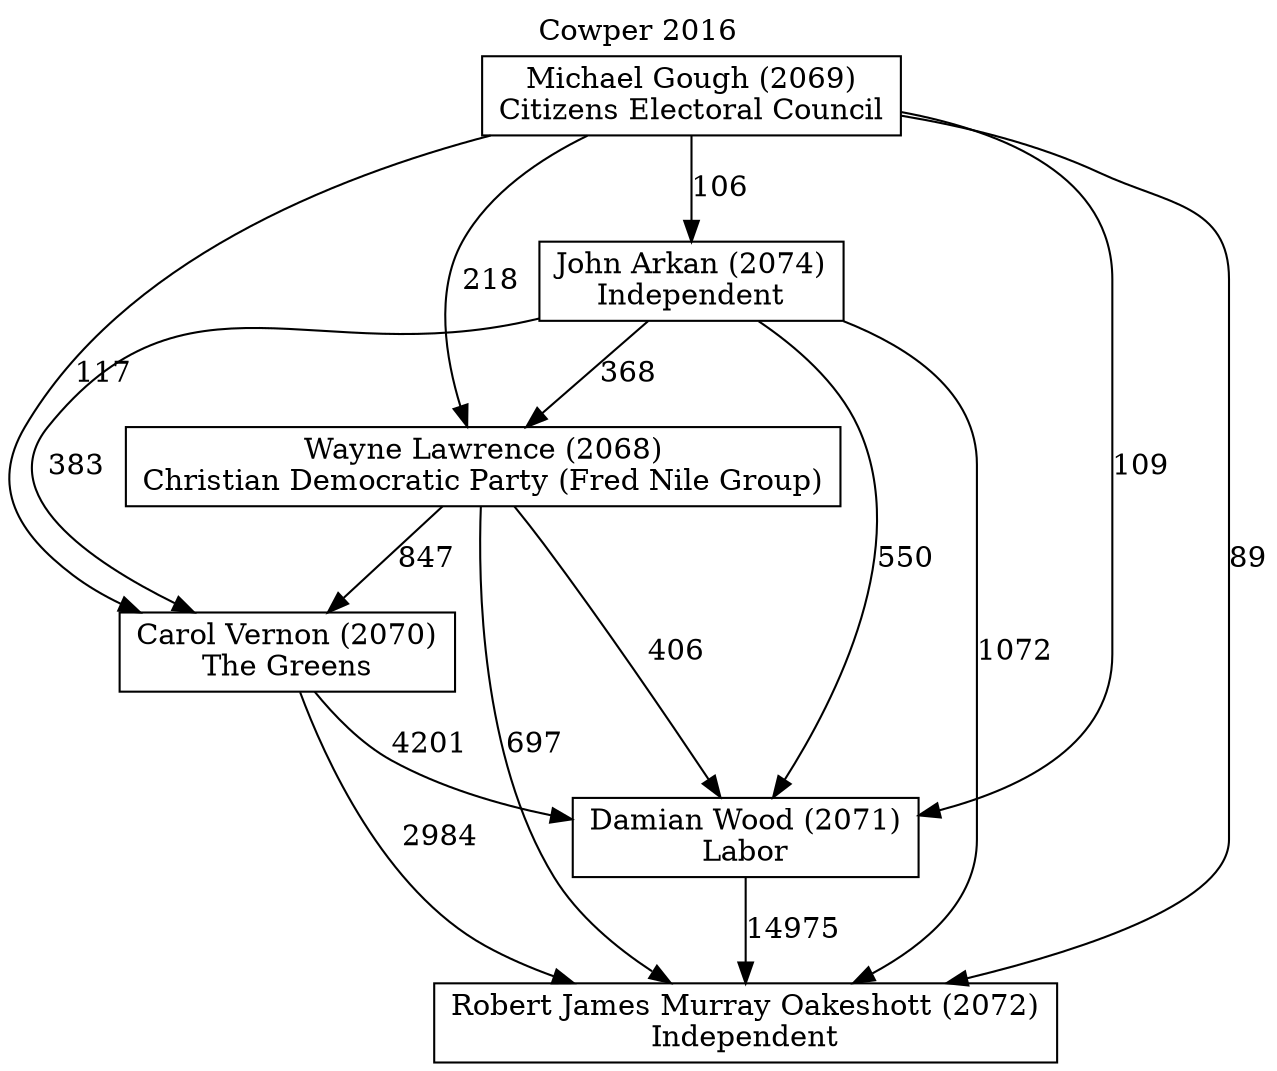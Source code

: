 // House preference flow
digraph "Robert James Murray Oakeshott (2072)_Cowper_2016" {
	graph [label="Cowper 2016" labelloc=t mclimit=10]
	node [shape=box]
	"John Arkan (2074)" [label="John Arkan (2074)
Independent"]
	"Carol Vernon (2070)" [label="Carol Vernon (2070)
The Greens"]
	"Wayne Lawrence (2068)" [label="Wayne Lawrence (2068)
Christian Democratic Party (Fred Nile Group)"]
	"Damian Wood (2071)" [label="Damian Wood (2071)
Labor"]
	"Michael Gough (2069)" [label="Michael Gough (2069)
Citizens Electoral Council"]
	"Robert James Murray Oakeshott (2072)" [label="Robert James Murray Oakeshott (2072)
Independent"]
	"Wayne Lawrence (2068)" -> "Robert James Murray Oakeshott (2072)" [label=697]
	"Carol Vernon (2070)" -> "Robert James Murray Oakeshott (2072)" [label=2984]
	"Michael Gough (2069)" -> "Robert James Murray Oakeshott (2072)" [label=89]
	"Michael Gough (2069)" -> "Damian Wood (2071)" [label=109]
	"John Arkan (2074)" -> "Carol Vernon (2070)" [label=383]
	"Wayne Lawrence (2068)" -> "Damian Wood (2071)" [label=406]
	"Carol Vernon (2070)" -> "Damian Wood (2071)" [label=4201]
	"John Arkan (2074)" -> "Robert James Murray Oakeshott (2072)" [label=1072]
	"Michael Gough (2069)" -> "John Arkan (2074)" [label=106]
	"Michael Gough (2069)" -> "Wayne Lawrence (2068)" [label=218]
	"Wayne Lawrence (2068)" -> "Carol Vernon (2070)" [label=847]
	"John Arkan (2074)" -> "Damian Wood (2071)" [label=550]
	"Damian Wood (2071)" -> "Robert James Murray Oakeshott (2072)" [label=14975]
	"Michael Gough (2069)" -> "Carol Vernon (2070)" [label=117]
	"John Arkan (2074)" -> "Wayne Lawrence (2068)" [label=368]
}
